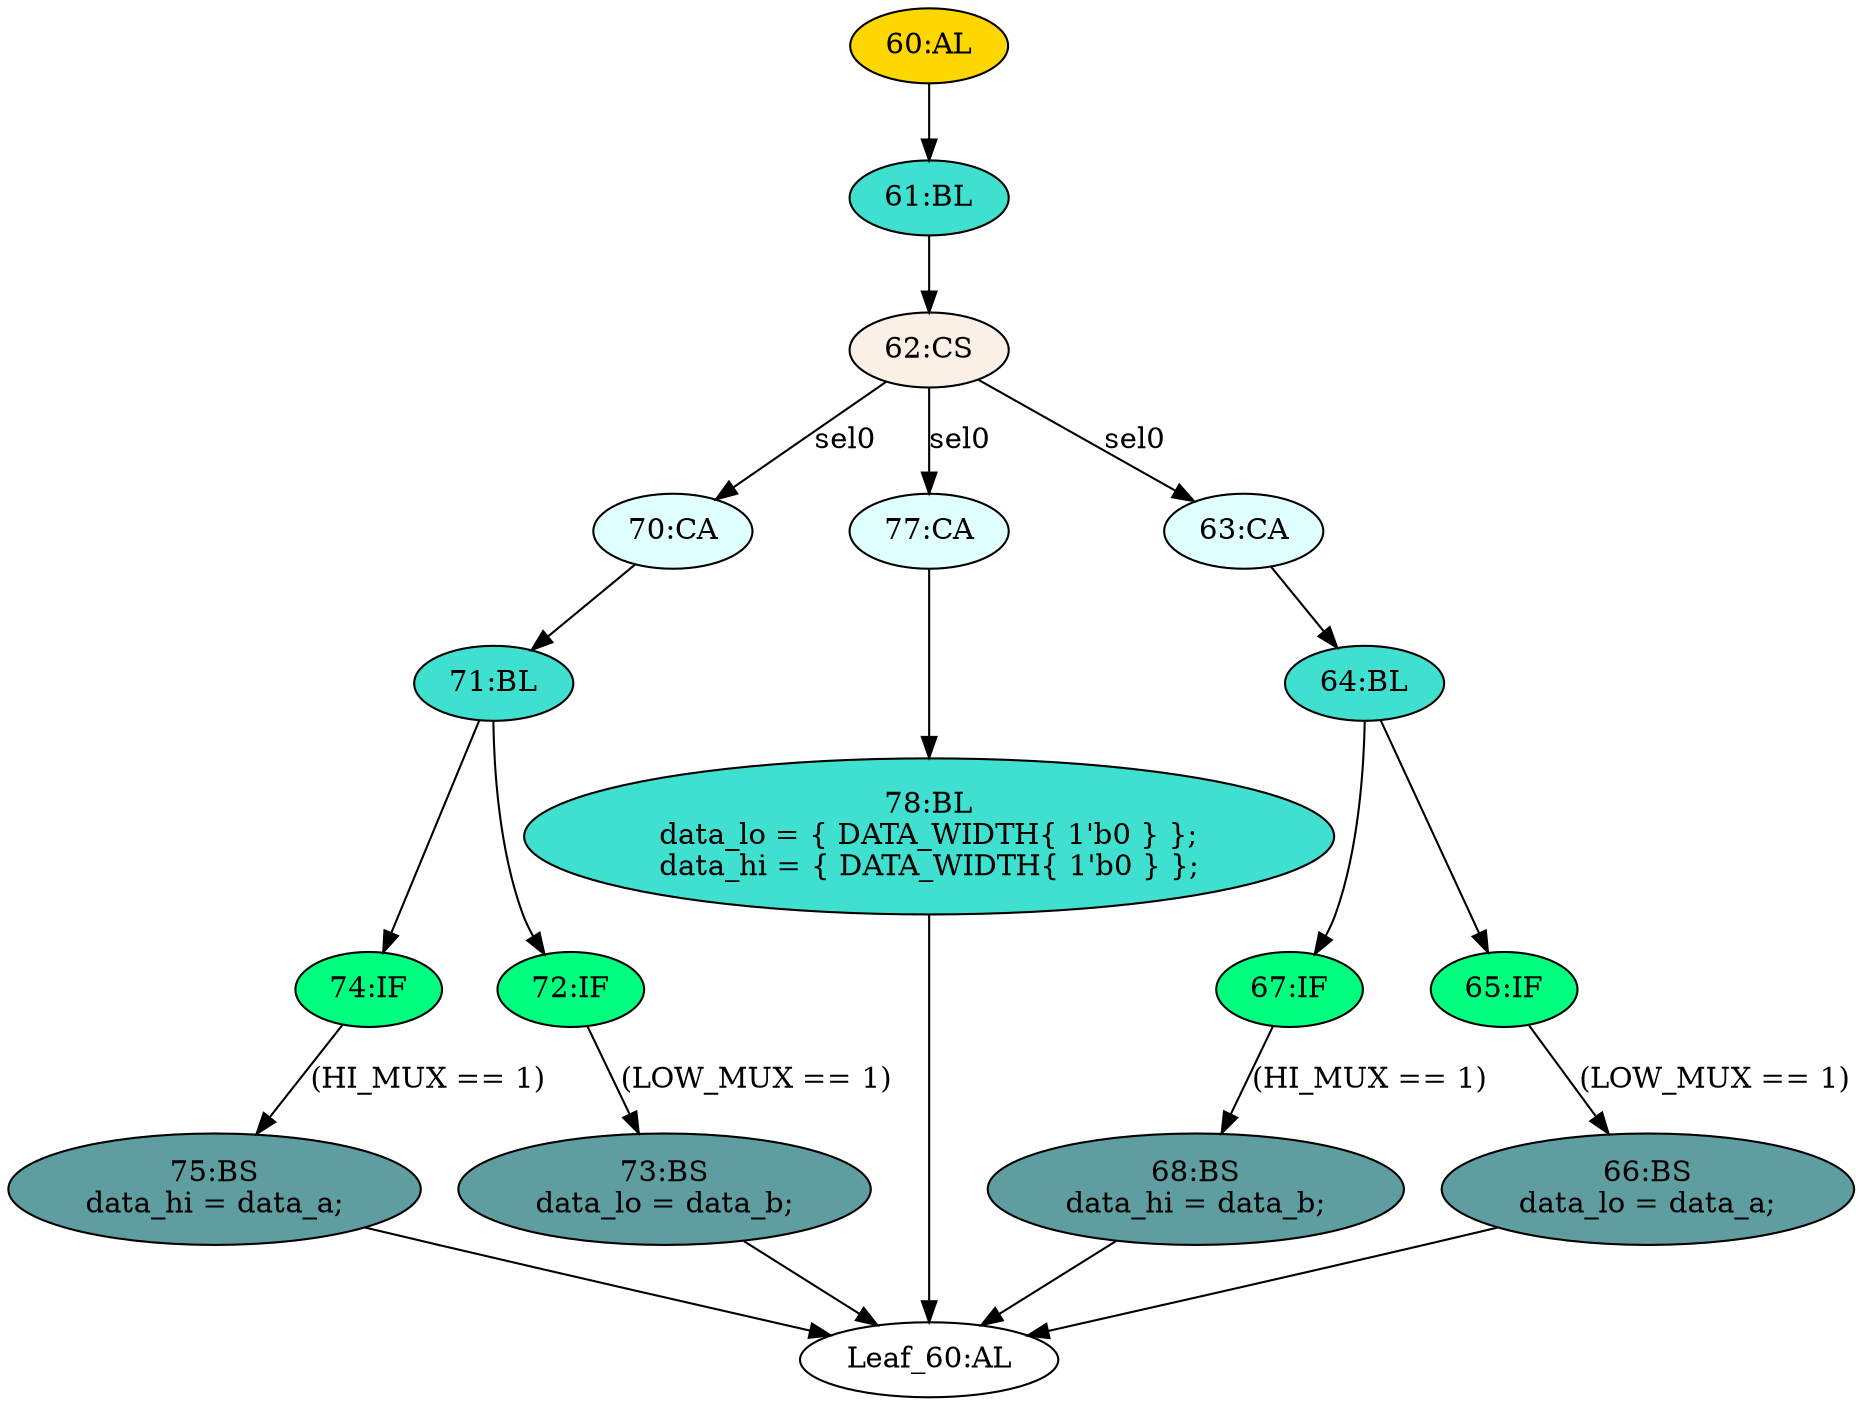 strict digraph "" {
	node [label="\N"];
	"70:CA"	 [ast="<pyverilog.vparser.ast.Case object at 0x7f44c6f5f210>",
		fillcolor=lightcyan,
		label="70:CA",
		statements="[]",
		style=filled,
		typ=Case];
	"71:BL"	 [ast="<pyverilog.vparser.ast.Block object at 0x7f44c6f5f490>",
		fillcolor=turquoise,
		label="71:BL",
		statements="[]",
		style=filled,
		typ=Block];
	"70:CA" -> "71:BL"	 [cond="[]",
		lineno=None];
	"62:CS"	 [ast="<pyverilog.vparser.ast.CaseStatement object at 0x7f44c6f5fa10>",
		fillcolor=linen,
		label="62:CS",
		statements="[]",
		style=filled,
		typ=CaseStatement];
	"62:CS" -> "70:CA"	 [cond="['sel0']",
		label=sel0,
		lineno=62];
	"77:CA"	 [ast="<pyverilog.vparser.ast.Case object at 0x7f44c6f69050>",
		fillcolor=lightcyan,
		label="77:CA",
		statements="[]",
		style=filled,
		typ=Case];
	"62:CS" -> "77:CA"	 [cond="['sel0']",
		label=sel0,
		lineno=62];
	"63:CA"	 [ast="<pyverilog.vparser.ast.Case object at 0x7f44c6f5fad0>",
		fillcolor=lightcyan,
		label="63:CA",
		statements="[]",
		style=filled,
		typ=Case];
	"62:CS" -> "63:CA"	 [cond="['sel0']",
		label=sel0,
		lineno=62];
	"75:BS"	 [ast="<pyverilog.vparser.ast.BlockingSubstitution object at 0x7f44c6f5f810>",
		fillcolor=cadetblue,
		label="75:BS
data_hi = data_a;",
		statements="[<pyverilog.vparser.ast.BlockingSubstitution object at 0x7f44c6f5f810>]",
		style=filled,
		typ=BlockingSubstitution];
	"Leaf_60:AL"	 [def_var="['data_hi', 'data_lo']",
		label="Leaf_60:AL"];
	"75:BS" -> "Leaf_60:AL"	 [cond="[]",
		lineno=None];
	"66:BS"	 [ast="<pyverilog.vparser.ast.BlockingSubstitution object at 0x7f44c6f5fbd0>",
		fillcolor=cadetblue,
		label="66:BS
data_lo = data_a;",
		statements="[<pyverilog.vparser.ast.BlockingSubstitution object at 0x7f44c6f5fbd0>]",
		style=filled,
		typ=BlockingSubstitution];
	"66:BS" -> "Leaf_60:AL"	 [cond="[]",
		lineno=None];
	"78:BL"	 [ast="<pyverilog.vparser.ast.Block object at 0x7f44c6f69090>",
		fillcolor=turquoise,
		label="78:BL
data_lo = { DATA_WIDTH{ 1'b0 } };
data_hi = { DATA_WIDTH{ 1'b0 } };",
		statements="[<pyverilog.vparser.ast.BlockingSubstitution object at 0x7f44c6f690d0>, <pyverilog.vparser.ast.BlockingSubstitution object at 0x7f44c6f69290>]",
		style=filled,
		typ=Block];
	"78:BL" -> "Leaf_60:AL"	 [cond="[]",
		lineno=None];
	"77:CA" -> "78:BL"	 [cond="[]",
		lineno=None];
	"61:BL"	 [ast="<pyverilog.vparser.ast.Block object at 0x7f44c6f695d0>",
		fillcolor=turquoise,
		label="61:BL",
		statements="[]",
		style=filled,
		typ=Block];
	"61:BL" -> "62:CS"	 [cond="[]",
		lineno=None];
	"64:BL"	 [ast="<pyverilog.vparser.ast.Block object at 0x7f44c6f5fb50>",
		fillcolor=turquoise,
		label="64:BL",
		statements="[]",
		style=filled,
		typ=Block];
	"63:CA" -> "64:BL"	 [cond="[]",
		lineno=None];
	"68:BS"	 [ast="<pyverilog.vparser.ast.BlockingSubstitution object at 0x7f44c6f5fe10>",
		fillcolor=cadetblue,
		label="68:BS
data_hi = data_b;",
		statements="[<pyverilog.vparser.ast.BlockingSubstitution object at 0x7f44c6f5fe10>]",
		style=filled,
		typ=BlockingSubstitution];
	"68:BS" -> "Leaf_60:AL"	 [cond="[]",
		lineno=None];
	"67:IF"	 [ast="<pyverilog.vparser.ast.IfStatement object at 0x7f44c6f5fdd0>",
		fillcolor=springgreen,
		label="67:IF",
		statements="[]",
		style=filled,
		typ=IfStatement];
	"67:IF" -> "68:BS"	 [cond="['HI_MUX']",
		label="(HI_MUX == 1)",
		lineno=67];
	"74:IF"	 [ast="<pyverilog.vparser.ast.IfStatement object at 0x7f44c6f5f7d0>",
		fillcolor=springgreen,
		label="74:IF",
		statements="[]",
		style=filled,
		typ=IfStatement];
	"74:IF" -> "75:BS"	 [cond="['HI_MUX']",
		label="(HI_MUX == 1)",
		lineno=74];
	"64:BL" -> "67:IF"	 [cond="[]",
		lineno=None];
	"65:IF"	 [ast="<pyverilog.vparser.ast.IfStatement object at 0x7f44c6f5fb90>",
		fillcolor=springgreen,
		label="65:IF",
		statements="[]",
		style=filled,
		typ=IfStatement];
	"64:BL" -> "65:IF"	 [cond="[]",
		lineno=None];
	"72:IF"	 [ast="<pyverilog.vparser.ast.IfStatement object at 0x7f44c6f5f4d0>",
		fillcolor=springgreen,
		label="72:IF",
		statements="[]",
		style=filled,
		typ=IfStatement];
	"73:BS"	 [ast="<pyverilog.vparser.ast.BlockingSubstitution object at 0x7f44c6f5f590>",
		fillcolor=cadetblue,
		label="73:BS
data_lo = data_b;",
		statements="[<pyverilog.vparser.ast.BlockingSubstitution object at 0x7f44c6f5f590>]",
		style=filled,
		typ=BlockingSubstitution];
	"72:IF" -> "73:BS"	 [cond="['LOW_MUX']",
		label="(LOW_MUX == 1)",
		lineno=72];
	"71:BL" -> "74:IF"	 [cond="[]",
		lineno=None];
	"71:BL" -> "72:IF"	 [cond="[]",
		lineno=None];
	"73:BS" -> "Leaf_60:AL"	 [cond="[]",
		lineno=None];
	"65:IF" -> "66:BS"	 [cond="['LOW_MUX']",
		label="(LOW_MUX == 1)",
		lineno=65];
	"60:AL"	 [ast="<pyverilog.vparser.ast.Always object at 0x7f44c6f69510>",
		clk_sens=False,
		fillcolor=gold,
		label="60:AL",
		sens="['data_b', 'data_a']",
		statements="[]",
		style=filled,
		typ=Always,
		use_var="['data_b', 'data_a', 'sel0', 'LOW_MUX', 'HI_MUX']"];
	"60:AL" -> "61:BL"	 [cond="[]",
		lineno=None];
}
